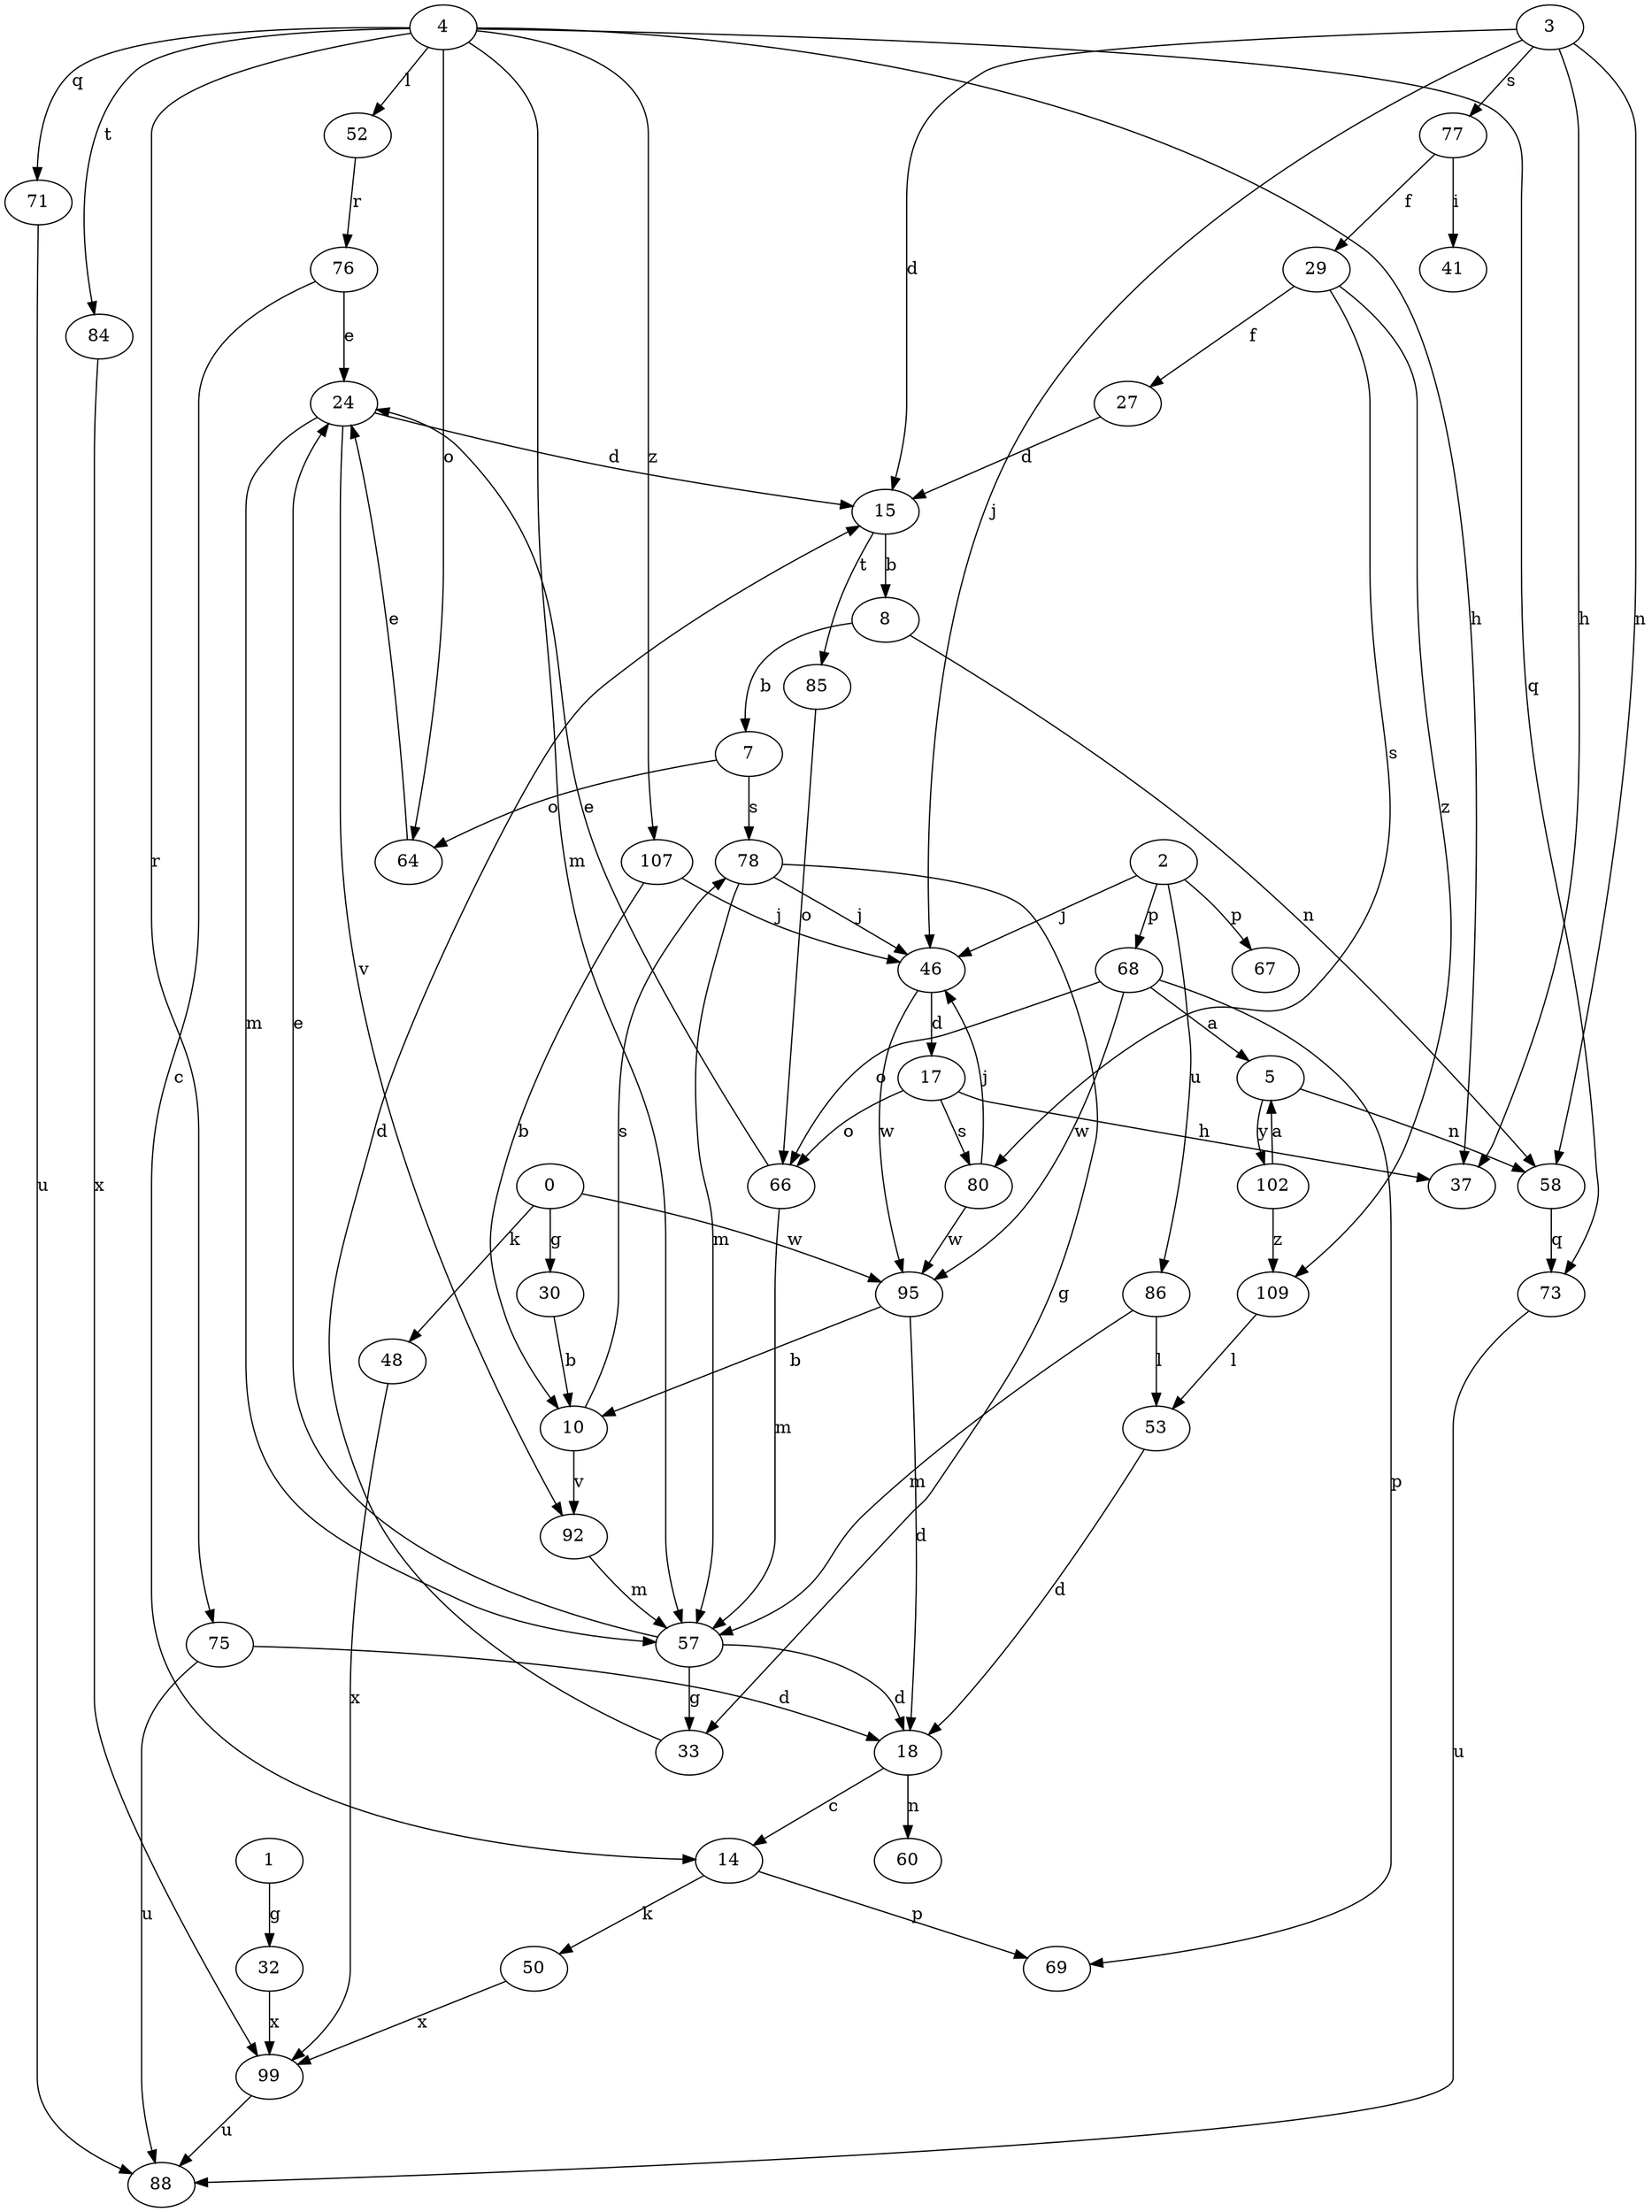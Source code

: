 strict digraph  {
1;
2;
3;
4;
5;
7;
8;
10;
14;
15;
17;
18;
0;
24;
27;
29;
30;
32;
33;
37;
41;
46;
48;
50;
52;
53;
57;
58;
60;
64;
66;
67;
68;
69;
71;
73;
75;
76;
77;
78;
80;
84;
85;
86;
88;
92;
95;
99;
102;
107;
109;
1 -> 32  [label=g];
2 -> 46  [label=j];
2 -> 67  [label=p];
2 -> 68  [label=p];
2 -> 86  [label=u];
3 -> 15  [label=d];
3 -> 37  [label=h];
3 -> 46  [label=j];
3 -> 58  [label=n];
3 -> 77  [label=s];
4 -> 37  [label=h];
4 -> 52  [label=l];
4 -> 57  [label=m];
4 -> 64  [label=o];
4 -> 71  [label=q];
4 -> 73  [label=q];
4 -> 75  [label=r];
4 -> 84  [label=t];
4 -> 107  [label=z];
5 -> 58  [label=n];
5 -> 102  [label=y];
7 -> 64  [label=o];
7 -> 78  [label=s];
8 -> 7  [label=b];
8 -> 58  [label=n];
10 -> 78  [label=s];
10 -> 92  [label=v];
14 -> 50  [label=k];
14 -> 69  [label=p];
15 -> 8  [label=b];
15 -> 85  [label=t];
17 -> 37  [label=h];
17 -> 66  [label=o];
17 -> 80  [label=s];
18 -> 14  [label=c];
18 -> 60  [label=n];
0 -> 30  [label=g];
0 -> 48  [label=k];
0 -> 95  [label=w];
24 -> 15  [label=d];
24 -> 57  [label=m];
24 -> 92  [label=v];
27 -> 15  [label=d];
29 -> 27  [label=f];
29 -> 80  [label=s];
29 -> 109  [label=z];
30 -> 10  [label=b];
32 -> 99  [label=x];
33 -> 15  [label=d];
46 -> 17  [label=d];
46 -> 95  [label=w];
48 -> 99  [label=x];
50 -> 99  [label=x];
52 -> 76  [label=r];
53 -> 18  [label=d];
57 -> 18  [label=d];
57 -> 24  [label=e];
57 -> 33  [label=g];
58 -> 73  [label=q];
64 -> 24  [label=e];
66 -> 24  [label=e];
66 -> 57  [label=m];
68 -> 5  [label=a];
68 -> 66  [label=o];
68 -> 69  [label=p];
68 -> 95  [label=w];
71 -> 88  [label=u];
73 -> 88  [label=u];
75 -> 18  [label=d];
75 -> 88  [label=u];
76 -> 14  [label=c];
76 -> 24  [label=e];
77 -> 29  [label=f];
77 -> 41  [label=i];
78 -> 33  [label=g];
78 -> 46  [label=j];
78 -> 57  [label=m];
80 -> 46  [label=j];
80 -> 95  [label=w];
84 -> 99  [label=x];
85 -> 66  [label=o];
86 -> 53  [label=l];
86 -> 57  [label=m];
92 -> 57  [label=m];
95 -> 10  [label=b];
95 -> 18  [label=d];
99 -> 88  [label=u];
102 -> 5  [label=a];
102 -> 109  [label=z];
107 -> 10  [label=b];
107 -> 46  [label=j];
109 -> 53  [label=l];
}
